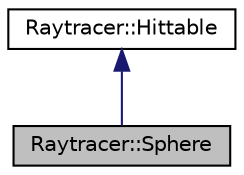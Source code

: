 digraph "Raytracer::Sphere"
{
 // LATEX_PDF_SIZE
  edge [fontname="Helvetica",fontsize="10",labelfontname="Helvetica",labelfontsize="10"];
  node [fontname="Helvetica",fontsize="10",shape=record];
  Node1 [label="Raytracer::Sphere",height=0.2,width=0.4,color="black", fillcolor="grey75", style="filled", fontcolor="black",tooltip="Class representing a sphere in 3D space."];
  Node2 -> Node1 [dir="back",color="midnightblue",fontsize="10",style="solid",fontname="Helvetica"];
  Node2 [label="Raytracer::Hittable",height=0.2,width=0.4,color="black", fillcolor="white", style="filled",URL="$classRaytracer_1_1Hittable.html",tooltip=" "];
}
